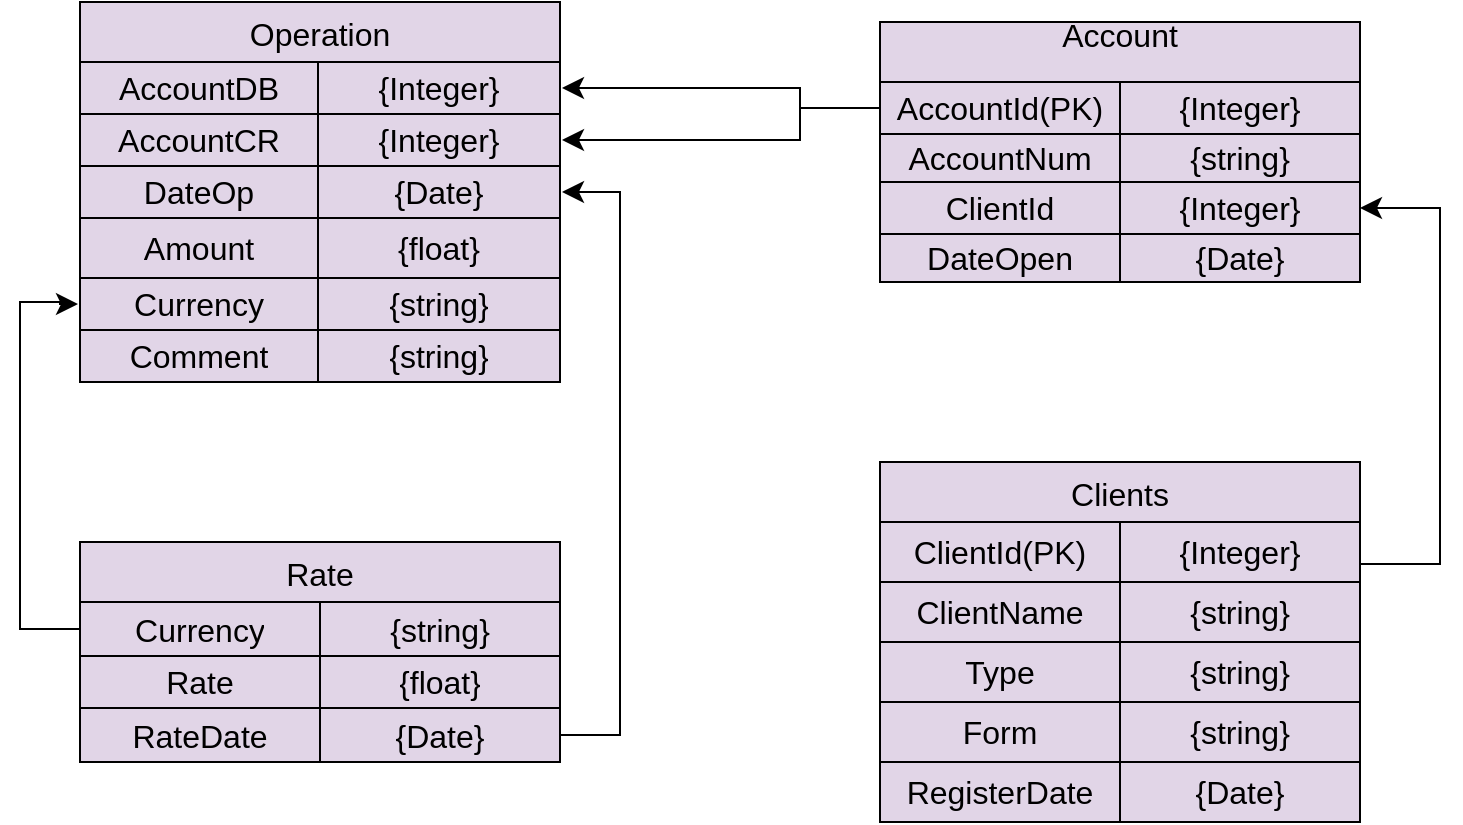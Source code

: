 <mxfile version="20.8.5" type="google"><diagram id="PxKh6TdR8Tmukl0FSjKb" name="Страница 1"><mxGraphModel grid="1" page="1" gridSize="10" guides="0" tooltips="1" connect="1" arrows="1" fold="1" pageScale="1" pageWidth="827" pageHeight="1169" math="0" shadow="0"><root><mxCell id="0"/><mxCell id="1" parent="0"/><object label="Operation" id="yEx0p_rny9jqO86BpfEh-1"><mxCell style="shape=table;startSize=30;container=1;collapsible=0;childLayout=tableLayout;strokeColor=#000000;fontSize=16;fillColor=#e1d5e7;fillStyle=auto;swimlaneFillColor=#1b1b18;perimeterSpacing=1;swimlaneLine=0;gradientColor=none;portConstraintRotation=0;strokeWidth=1;shadow=0;left=1;right=1;bottom=1;top=1;" vertex="1" parent="1"><mxGeometry x="40" y="50" width="240" height="190" as="geometry"/></mxCell></object><mxCell id="yEx0p_rny9jqO86BpfEh-6" value="" style="shape=tableRow;horizontal=0;startSize=0;swimlaneHead=0;swimlaneBody=0;strokeColor=#000000;top=1;left=1;bottom=1;right=1;collapsible=0;dropTarget=0;fillColor=#e1d5e7;points=[[0,0.5],[1,0.5]];portConstraint=eastwest;fontSize=16;fillStyle=auto;swimlaneFillColor=#1b1b18;perimeterSpacing=1;swimlaneLine=0;gradientColor=none;portConstraintRotation=0;strokeWidth=1;shadow=0;" vertex="1" parent="yEx0p_rny9jqO86BpfEh-1"><mxGeometry y="30" width="240" height="26" as="geometry"/></mxCell><mxCell id="yEx0p_rny9jqO86BpfEh-7" value="AccountDB" style="shape=partialRectangle;html=1;whiteSpace=wrap;connectable=0;strokeColor=#000000;overflow=hidden;fillColor=#e1d5e7;top=1;left=1;bottom=1;right=1;pointerEvents=1;fontSize=16;fillStyle=auto;swimlaneFillColor=#1b1b18;perimeterSpacing=1;swimlaneLine=0;gradientColor=none;portConstraintRotation=0;strokeWidth=1;shadow=0;" vertex="1" parent="yEx0p_rny9jqO86BpfEh-6"><mxGeometry width="119" height="26" as="geometry"><mxRectangle width="119" height="26" as="alternateBounds"/></mxGeometry></mxCell><mxCell id="yEx0p_rny9jqO86BpfEh-8" value="{Integer}" style="shape=partialRectangle;html=1;whiteSpace=wrap;connectable=0;strokeColor=#000000;overflow=hidden;fillColor=#e1d5e7;top=1;left=1;bottom=1;right=1;pointerEvents=1;fontSize=16;points=[[0,0,0,0,0],[0,0.26,0,0,0],[0,0.51,0,0,0],[0,0.74,0,0,0],[0,1,0,0,0],[0.24,0,0,0,0],[0.24,1,0,0,0],[0.5,0,0,0,0],[0.5,1,0,0,0],[0.74,1,0,0,0],[0.76,0,0,0,0],[1,0,0,0,0],[1,0.26,0,0,0],[1,0.51,0,0,0],[1,0.74,0,0,0],[1,1,0,0,0]];fillStyle=auto;swimlaneFillColor=#1b1b18;perimeterSpacing=1;swimlaneLine=0;gradientColor=none;portConstraintRotation=0;strokeWidth=1;shadow=0;" vertex="1" parent="yEx0p_rny9jqO86BpfEh-6"><mxGeometry x="119" width="121" height="26" as="geometry"><mxRectangle width="121" height="26" as="alternateBounds"/></mxGeometry></mxCell><mxCell id="yEx0p_rny9jqO86BpfEh-10" value="" style="shape=tableRow;horizontal=0;startSize=0;swimlaneHead=0;swimlaneBody=0;strokeColor=#000000;top=1;left=1;bottom=1;right=1;collapsible=0;dropTarget=0;fillColor=#e1d5e7;points=[[0,0.5],[1,0.5]];portConstraint=eastwest;fontSize=16;fillStyle=auto;swimlaneFillColor=#1b1b18;perimeterSpacing=1;swimlaneLine=0;gradientColor=none;portConstraintRotation=0;strokeWidth=1;shadow=0;" vertex="1" parent="yEx0p_rny9jqO86BpfEh-1"><mxGeometry y="56" width="240" height="26" as="geometry"/></mxCell><mxCell id="yEx0p_rny9jqO86BpfEh-11" value="AccountCR" style="shape=partialRectangle;html=1;whiteSpace=wrap;connectable=0;strokeColor=#000000;overflow=hidden;fillColor=#e1d5e7;top=1;left=1;bottom=1;right=1;pointerEvents=1;fontSize=16;fillStyle=auto;swimlaneFillColor=#1b1b18;perimeterSpacing=1;swimlaneLine=0;gradientColor=none;portConstraintRotation=0;strokeWidth=1;shadow=0;" vertex="1" parent="yEx0p_rny9jqO86BpfEh-10"><mxGeometry width="119" height="26" as="geometry"><mxRectangle width="119" height="26" as="alternateBounds"/></mxGeometry></mxCell><mxCell id="yEx0p_rny9jqO86BpfEh-12" value="{Integer}" style="shape=partialRectangle;html=1;whiteSpace=wrap;connectable=0;strokeColor=#000000;overflow=hidden;fillColor=#e1d5e7;top=1;left=1;bottom=1;right=1;pointerEvents=1;fontSize=16;fillStyle=auto;swimlaneFillColor=#1b1b18;perimeterSpacing=1;swimlaneLine=0;gradientColor=none;portConstraintRotation=0;strokeWidth=1;shadow=0;" vertex="1" parent="yEx0p_rny9jqO86BpfEh-10"><mxGeometry x="119" width="121" height="26" as="geometry"><mxRectangle width="121" height="26" as="alternateBounds"/></mxGeometry></mxCell><mxCell id="yEx0p_rny9jqO86BpfEh-2" value="" style="shape=tableRow;horizontal=0;startSize=0;swimlaneHead=0;swimlaneBody=0;strokeColor=#000000;top=1;left=1;bottom=1;right=1;collapsible=0;dropTarget=0;fillColor=#e1d5e7;points=[[0,0.5],[1,0.5]];portConstraint=eastwest;fontSize=16;fillStyle=auto;swimlaneFillColor=#1b1b18;perimeterSpacing=1;swimlaneLine=0;gradientColor=none;portConstraintRotation=0;strokeWidth=1;shadow=0;" vertex="1" parent="yEx0p_rny9jqO86BpfEh-1"><mxGeometry y="82" width="240" height="26" as="geometry"/></mxCell><mxCell id="yEx0p_rny9jqO86BpfEh-3" value="DateOp" style="shape=partialRectangle;html=1;whiteSpace=wrap;connectable=0;strokeColor=#000000;overflow=hidden;fillColor=#e1d5e7;top=1;left=1;bottom=1;right=1;pointerEvents=1;fontSize=16;fillStyle=auto;swimlaneFillColor=#1b1b18;perimeterSpacing=1;swimlaneLine=0;gradientColor=none;portConstraintRotation=0;strokeWidth=1;shadow=0;" vertex="1" parent="yEx0p_rny9jqO86BpfEh-2"><mxGeometry width="119" height="26" as="geometry"><mxRectangle width="119" height="26" as="alternateBounds"/></mxGeometry></mxCell><mxCell id="yEx0p_rny9jqO86BpfEh-4" value="{Date}" style="shape=partialRectangle;html=1;whiteSpace=wrap;connectable=0;strokeColor=#000000;overflow=hidden;fillColor=#e1d5e7;top=1;left=1;bottom=1;right=1;pointerEvents=1;fontSize=16;fillStyle=auto;swimlaneFillColor=#1b1b18;perimeterSpacing=1;swimlaneLine=0;gradientColor=none;portConstraintRotation=0;strokeWidth=1;shadow=0;" vertex="1" parent="yEx0p_rny9jqO86BpfEh-2"><mxGeometry x="119" width="121" height="26" as="geometry"><mxRectangle width="121" height="26" as="alternateBounds"/></mxGeometry></mxCell><mxCell id="yEx0p_rny9jqO86BpfEh-21" style="shape=tableRow;horizontal=0;startSize=0;swimlaneHead=0;swimlaneBody=0;strokeColor=#000000;top=1;left=1;bottom=1;right=1;collapsible=0;dropTarget=0;fillColor=#e1d5e7;points=[[0,0.5],[1,0.5]];portConstraint=eastwest;fontSize=16;fillStyle=auto;swimlaneFillColor=#1b1b18;perimeterSpacing=1;swimlaneLine=0;gradientColor=none;portConstraintRotation=0;strokeWidth=1;shadow=0;" vertex="1" parent="yEx0p_rny9jqO86BpfEh-1"><mxGeometry y="108" width="240" height="30" as="geometry"/></mxCell><mxCell id="yEx0p_rny9jqO86BpfEh-22" value="Amount" style="shape=partialRectangle;html=1;whiteSpace=wrap;connectable=0;strokeColor=#000000;overflow=hidden;fillColor=#e1d5e7;top=1;left=1;bottom=1;right=1;pointerEvents=1;fontSize=16;fillStyle=auto;swimlaneFillColor=#1b1b18;perimeterSpacing=1;swimlaneLine=0;gradientColor=none;portConstraintRotation=0;strokeWidth=1;shadow=0;" vertex="1" parent="yEx0p_rny9jqO86BpfEh-21"><mxGeometry width="119" height="30" as="geometry"><mxRectangle width="119" height="30" as="alternateBounds"/></mxGeometry></mxCell><mxCell id="yEx0p_rny9jqO86BpfEh-23" value="{float}" style="shape=partialRectangle;html=1;whiteSpace=wrap;connectable=0;strokeColor=#000000;overflow=hidden;fillColor=#e1d5e7;top=1;left=1;bottom=1;right=1;pointerEvents=1;fontSize=16;fillStyle=auto;swimlaneFillColor=#1b1b18;perimeterSpacing=1;swimlaneLine=0;gradientColor=none;portConstraintRotation=0;strokeWidth=1;shadow=0;" vertex="1" parent="yEx0p_rny9jqO86BpfEh-21"><mxGeometry x="119" width="121" height="30" as="geometry"><mxRectangle width="121" height="30" as="alternateBounds"/></mxGeometry></mxCell><mxCell id="yEx0p_rny9jqO86BpfEh-18" style="shape=tableRow;horizontal=0;startSize=0;swimlaneHead=0;swimlaneBody=0;strokeColor=#000000;top=1;left=1;bottom=1;right=1;collapsible=0;dropTarget=0;fillColor=#e1d5e7;points=[[0,0.5],[1,0.5]];portConstraint=eastwest;fontSize=16;fillStyle=auto;swimlaneFillColor=#1b1b18;perimeterSpacing=1;swimlaneLine=0;gradientColor=none;portConstraintRotation=0;strokeWidth=1;shadow=0;" vertex="1" parent="yEx0p_rny9jqO86BpfEh-1"><mxGeometry y="138" width="240" height="26" as="geometry"/></mxCell><mxCell id="yEx0p_rny9jqO86BpfEh-19" value="Currency" style="shape=partialRectangle;html=1;whiteSpace=wrap;connectable=0;strokeColor=#000000;overflow=hidden;fillColor=#e1d5e7;top=1;left=1;bottom=1;right=1;pointerEvents=1;fontSize=16;fillStyle=auto;swimlaneFillColor=#1b1b18;perimeterSpacing=1;swimlaneLine=0;gradientColor=none;portConstraintRotation=0;strokeWidth=1;shadow=0;" vertex="1" parent="yEx0p_rny9jqO86BpfEh-18"><mxGeometry width="119" height="26" as="geometry"><mxRectangle width="119" height="26" as="alternateBounds"/></mxGeometry></mxCell><mxCell id="yEx0p_rny9jqO86BpfEh-20" value="{string}" style="shape=partialRectangle;html=1;whiteSpace=wrap;connectable=0;strokeColor=#000000;overflow=hidden;fillColor=#e1d5e7;top=1;left=1;bottom=1;right=1;pointerEvents=1;fontSize=16;fillStyle=auto;swimlaneFillColor=#1b1b18;perimeterSpacing=1;swimlaneLine=0;gradientColor=none;portConstraintRotation=0;strokeWidth=1;shadow=0;" vertex="1" parent="yEx0p_rny9jqO86BpfEh-18"><mxGeometry x="119" width="121" height="26" as="geometry"><mxRectangle width="121" height="26" as="alternateBounds"/></mxGeometry></mxCell><mxCell id="yEx0p_rny9jqO86BpfEh-15" style="shape=tableRow;horizontal=0;startSize=0;swimlaneHead=0;swimlaneBody=0;strokeColor=#000000;top=1;left=1;bottom=1;right=1;collapsible=0;dropTarget=0;fillColor=#e1d5e7;points=[[0,0.5],[1,0.5]];portConstraint=eastwest;fontSize=16;fillStyle=auto;swimlaneFillColor=#1b1b18;perimeterSpacing=1;swimlaneLine=0;gradientColor=none;portConstraintRotation=0;strokeWidth=1;shadow=0;" vertex="1" parent="yEx0p_rny9jqO86BpfEh-1"><mxGeometry y="164" width="240" height="26" as="geometry"/></mxCell><mxCell id="yEx0p_rny9jqO86BpfEh-16" value="Comment" style="shape=partialRectangle;html=1;whiteSpace=wrap;connectable=0;strokeColor=#000000;overflow=hidden;fillColor=#e1d5e7;top=1;left=1;bottom=1;right=1;pointerEvents=1;fontSize=16;fillStyle=auto;swimlaneFillColor=#1b1b18;perimeterSpacing=1;swimlaneLine=0;gradientColor=none;portConstraintRotation=0;strokeWidth=1;shadow=0;" vertex="1" parent="yEx0p_rny9jqO86BpfEh-15"><mxGeometry width="119" height="26" as="geometry"><mxRectangle width="119" height="26" as="alternateBounds"/></mxGeometry></mxCell><mxCell id="yEx0p_rny9jqO86BpfEh-17" value="{string}" style="shape=partialRectangle;html=1;whiteSpace=wrap;connectable=0;strokeColor=#000000;overflow=hidden;fillColor=#e1d5e7;top=1;left=1;bottom=1;right=1;pointerEvents=1;fontSize=16;fillStyle=auto;swimlaneFillColor=#1b1b18;perimeterSpacing=1;swimlaneLine=0;gradientColor=none;portConstraintRotation=0;strokeWidth=1;shadow=0;" vertex="1" parent="yEx0p_rny9jqO86BpfEh-15"><mxGeometry x="119" width="121" height="26" as="geometry"><mxRectangle width="121" height="26" as="alternateBounds"/></mxGeometry></mxCell><mxCell id="yEx0p_rny9jqO86BpfEh-24" value="Rate" style="shape=table;startSize=30;container=1;collapsible=0;childLayout=tableLayout;strokeColor=#000000;fontSize=16;shadow=0;fillStyle=auto;strokeWidth=1;fillColor=#e1d5e7;top=1;right=1;left=1;bottom=1;" vertex="1" parent="1"><mxGeometry x="40" y="320" width="240" height="110" as="geometry"/></mxCell><mxCell id="yEx0p_rny9jqO86BpfEh-25" value="" style="shape=tableRow;horizontal=0;startSize=0;swimlaneHead=0;swimlaneBody=0;strokeColor=#000000;top=1;left=1;bottom=1;right=1;collapsible=0;dropTarget=0;fillColor=#e1d5e7;points=[[0,0.5],[1,0.5]];portConstraint=eastwest;fontSize=16;shadow=0;fillStyle=auto;strokeWidth=1;" vertex="1" parent="yEx0p_rny9jqO86BpfEh-24"><mxGeometry y="30" width="240" height="27" as="geometry"/></mxCell><mxCell id="yEx0p_rny9jqO86BpfEh-26" value="Currency" style="shape=partialRectangle;html=1;whiteSpace=wrap;connectable=0;strokeColor=#000000;overflow=hidden;fillColor=#e1d5e7;top=1;left=1;bottom=1;right=1;pointerEvents=1;fontSize=16;shadow=0;fillStyle=auto;strokeWidth=1;" vertex="1" parent="yEx0p_rny9jqO86BpfEh-25"><mxGeometry width="120" height="27" as="geometry"><mxRectangle width="120" height="27" as="alternateBounds"/></mxGeometry></mxCell><mxCell id="yEx0p_rny9jqO86BpfEh-27" value="{string}" style="shape=partialRectangle;html=1;whiteSpace=wrap;connectable=0;strokeColor=#000000;overflow=hidden;fillColor=#e1d5e7;top=1;left=1;bottom=1;right=1;pointerEvents=1;fontSize=16;shadow=0;fillStyle=auto;strokeWidth=1;" vertex="1" parent="yEx0p_rny9jqO86BpfEh-25"><mxGeometry x="120" width="120" height="27" as="geometry"><mxRectangle width="120" height="27" as="alternateBounds"/></mxGeometry></mxCell><mxCell id="yEx0p_rny9jqO86BpfEh-29" value="" style="shape=tableRow;horizontal=0;startSize=0;swimlaneHead=0;swimlaneBody=0;strokeColor=#000000;top=1;left=1;bottom=1;right=1;collapsible=0;dropTarget=0;fillColor=#e1d5e7;points=[[0,0.5],[1,0.5]];portConstraint=eastwest;fontSize=16;shadow=0;fillStyle=auto;strokeWidth=1;" vertex="1" parent="yEx0p_rny9jqO86BpfEh-24"><mxGeometry y="57" width="240" height="26" as="geometry"/></mxCell><mxCell id="yEx0p_rny9jqO86BpfEh-30" value="Rate" style="shape=partialRectangle;html=1;whiteSpace=wrap;connectable=0;strokeColor=#000000;overflow=hidden;fillColor=#e1d5e7;top=1;left=1;bottom=1;right=1;pointerEvents=1;fontSize=16;shadow=0;fillStyle=auto;strokeWidth=1;" vertex="1" parent="yEx0p_rny9jqO86BpfEh-29"><mxGeometry width="120" height="26" as="geometry"><mxRectangle width="120" height="26" as="alternateBounds"/></mxGeometry></mxCell><mxCell id="yEx0p_rny9jqO86BpfEh-31" value="{float}" style="shape=partialRectangle;html=1;whiteSpace=wrap;connectable=0;strokeColor=#000000;overflow=hidden;fillColor=#e1d5e7;top=1;left=1;bottom=1;right=1;pointerEvents=1;fontSize=16;shadow=0;fillStyle=auto;strokeWidth=1;" vertex="1" parent="yEx0p_rny9jqO86BpfEh-29"><mxGeometry x="120" width="120" height="26" as="geometry"><mxRectangle width="120" height="26" as="alternateBounds"/></mxGeometry></mxCell><mxCell id="yEx0p_rny9jqO86BpfEh-33" value="" style="shape=tableRow;horizontal=0;startSize=0;swimlaneHead=0;swimlaneBody=0;strokeColor=#000000;top=1;left=1;bottom=1;right=1;collapsible=0;dropTarget=0;fillColor=#e1d5e7;points=[[0,0.5],[1,0.5]];portConstraint=eastwest;fontSize=16;shadow=0;fillStyle=auto;strokeWidth=1;" vertex="1" parent="yEx0p_rny9jqO86BpfEh-24"><mxGeometry y="83" width="240" height="27" as="geometry"/></mxCell><mxCell id="yEx0p_rny9jqO86BpfEh-34" value="RateDate" style="shape=partialRectangle;html=1;whiteSpace=wrap;connectable=0;strokeColor=#000000;overflow=hidden;fillColor=#e1d5e7;top=1;left=1;bottom=1;right=1;pointerEvents=1;fontSize=16;shadow=0;fillStyle=auto;strokeWidth=1;" vertex="1" parent="yEx0p_rny9jqO86BpfEh-33"><mxGeometry width="120" height="27" as="geometry"><mxRectangle width="120" height="27" as="alternateBounds"/></mxGeometry></mxCell><mxCell id="yEx0p_rny9jqO86BpfEh-35" value="{Date}" style="shape=partialRectangle;html=1;whiteSpace=wrap;connectable=0;strokeColor=#000000;overflow=hidden;fillColor=#e1d5e7;top=1;left=1;bottom=1;right=1;pointerEvents=1;fontSize=16;shadow=0;fillStyle=auto;strokeWidth=1;" vertex="1" parent="yEx0p_rny9jqO86BpfEh-33"><mxGeometry x="120" width="120" height="27" as="geometry"><mxRectangle width="120" height="27" as="alternateBounds"/></mxGeometry></mxCell><mxCell id="yEx0p_rny9jqO86BpfEh-37" value="Account&#10;" style="shape=table;startSize=30;container=1;collapsible=0;childLayout=tableLayout;strokeColor=#000000;fontSize=16;shadow=0;fillStyle=auto;strokeWidth=1;fillColor=#e1d5e7;right=1;left=1;bottom=1;top=1;" vertex="1" parent="1"><mxGeometry x="440" y="60" width="240" height="130" as="geometry"/></mxCell><mxCell id="yEx0p_rny9jqO86BpfEh-38" value="" style="shape=tableRow;horizontal=0;startSize=0;swimlaneHead=0;swimlaneBody=0;strokeColor=#000000;top=1;left=1;bottom=1;right=1;collapsible=0;dropTarget=0;fillColor=#e1d5e7;points=[[0,0.5],[1,0.5]];portConstraint=eastwest;fontSize=16;shadow=0;fillStyle=auto;strokeWidth=1;" vertex="1" parent="yEx0p_rny9jqO86BpfEh-37"><mxGeometry y="30" width="240" height="26" as="geometry"/></mxCell><mxCell id="yEx0p_rny9jqO86BpfEh-39" value="AccountId(PK)" style="shape=partialRectangle;html=1;whiteSpace=wrap;connectable=0;strokeColor=#000000;overflow=hidden;fillColor=#e1d5e7;top=1;left=1;bottom=1;right=1;pointerEvents=1;fontSize=16;shadow=0;fillStyle=auto;strokeWidth=1;" vertex="1" parent="yEx0p_rny9jqO86BpfEh-38"><mxGeometry width="120" height="26" as="geometry"><mxRectangle width="120" height="26" as="alternateBounds"/></mxGeometry></mxCell><mxCell id="yEx0p_rny9jqO86BpfEh-40" value="{Integer}" style="shape=partialRectangle;html=1;whiteSpace=wrap;connectable=0;strokeColor=#000000;overflow=hidden;fillColor=#e1d5e7;top=1;left=1;bottom=1;right=1;pointerEvents=1;fontSize=16;shadow=0;fillStyle=auto;strokeWidth=1;" vertex="1" parent="yEx0p_rny9jqO86BpfEh-38"><mxGeometry x="120" width="120" height="26" as="geometry"><mxRectangle width="120" height="26" as="alternateBounds"/></mxGeometry></mxCell><mxCell id="yEx0p_rny9jqO86BpfEh-42" value="" style="shape=tableRow;horizontal=0;startSize=0;swimlaneHead=0;swimlaneBody=0;strokeColor=#000000;top=1;left=1;bottom=1;right=1;collapsible=0;dropTarget=0;fillColor=#e1d5e7;points=[[0,0.5],[1,0.5]];portConstraint=eastwest;fontSize=16;shadow=0;fillStyle=auto;strokeWidth=1;" vertex="1" parent="yEx0p_rny9jqO86BpfEh-37"><mxGeometry y="56" width="240" height="24" as="geometry"/></mxCell><mxCell id="yEx0p_rny9jqO86BpfEh-43" value="AccountNum" style="shape=partialRectangle;html=1;whiteSpace=wrap;connectable=0;strokeColor=#000000;overflow=hidden;fillColor=#e1d5e7;top=1;left=1;bottom=1;right=1;pointerEvents=1;fontSize=16;shadow=0;fillStyle=auto;strokeWidth=1;" vertex="1" parent="yEx0p_rny9jqO86BpfEh-42"><mxGeometry width="120" height="24" as="geometry"><mxRectangle width="120" height="24" as="alternateBounds"/></mxGeometry></mxCell><mxCell id="yEx0p_rny9jqO86BpfEh-44" value="{string}" style="shape=partialRectangle;html=1;whiteSpace=wrap;connectable=0;strokeColor=#000000;overflow=hidden;fillColor=#e1d5e7;top=1;left=1;bottom=1;right=1;pointerEvents=1;fontSize=16;shadow=0;fillStyle=auto;strokeWidth=1;" vertex="1" parent="yEx0p_rny9jqO86BpfEh-42"><mxGeometry x="120" width="120" height="24" as="geometry"><mxRectangle width="120" height="24" as="alternateBounds"/></mxGeometry></mxCell><mxCell id="yEx0p_rny9jqO86BpfEh-46" value="" style="shape=tableRow;horizontal=0;startSize=0;swimlaneHead=0;swimlaneBody=0;strokeColor=#000000;top=1;left=1;bottom=1;right=1;collapsible=0;dropTarget=0;fillColor=#e1d5e7;points=[[0,0.5],[1,0.5]];portConstraint=eastwest;fontSize=16;shadow=0;fillStyle=auto;strokeWidth=1;" vertex="1" parent="yEx0p_rny9jqO86BpfEh-37"><mxGeometry y="80" width="240" height="26" as="geometry"/></mxCell><mxCell id="yEx0p_rny9jqO86BpfEh-47" value="ClientId" style="shape=partialRectangle;html=1;whiteSpace=wrap;connectable=0;strokeColor=#000000;overflow=hidden;fillColor=#e1d5e7;top=1;left=1;bottom=1;right=1;pointerEvents=1;fontSize=16;shadow=0;fillStyle=auto;strokeWidth=1;" vertex="1" parent="yEx0p_rny9jqO86BpfEh-46"><mxGeometry width="120" height="26" as="geometry"><mxRectangle width="120" height="26" as="alternateBounds"/></mxGeometry></mxCell><mxCell id="yEx0p_rny9jqO86BpfEh-48" value="{Integer}" style="shape=partialRectangle;html=1;whiteSpace=wrap;connectable=0;strokeColor=#000000;overflow=hidden;fillColor=#e1d5e7;top=1;left=1;bottom=1;right=1;pointerEvents=1;fontSize=16;shadow=0;fillStyle=auto;strokeWidth=1;" vertex="1" parent="yEx0p_rny9jqO86BpfEh-46"><mxGeometry x="120" width="120" height="26" as="geometry"><mxRectangle width="120" height="26" as="alternateBounds"/></mxGeometry></mxCell><mxCell id="yEx0p_rny9jqO86BpfEh-50" style="shape=tableRow;horizontal=0;startSize=0;swimlaneHead=0;swimlaneBody=0;strokeColor=#000000;top=1;left=1;bottom=1;right=1;collapsible=0;dropTarget=0;fillColor=#e1d5e7;points=[[0,0.5],[1,0.5]];portConstraint=eastwest;fontSize=16;shadow=0;fillStyle=auto;strokeWidth=1;" vertex="1" parent="yEx0p_rny9jqO86BpfEh-37"><mxGeometry y="106" width="240" height="24" as="geometry"/></mxCell><mxCell id="yEx0p_rny9jqO86BpfEh-51" value="DateOpen" style="shape=partialRectangle;html=1;whiteSpace=wrap;connectable=0;strokeColor=#000000;overflow=hidden;fillColor=#e1d5e7;top=1;left=1;bottom=1;right=1;pointerEvents=1;fontSize=16;shadow=0;fillStyle=auto;strokeWidth=1;" vertex="1" parent="yEx0p_rny9jqO86BpfEh-50"><mxGeometry width="120" height="24" as="geometry"><mxRectangle width="120" height="24" as="alternateBounds"/></mxGeometry></mxCell><mxCell id="yEx0p_rny9jqO86BpfEh-52" value="{Date}" style="shape=partialRectangle;html=1;whiteSpace=wrap;connectable=0;strokeColor=#000000;overflow=hidden;fillColor=#e1d5e7;top=1;left=1;bottom=1;right=1;pointerEvents=1;fontSize=16;shadow=0;fillStyle=auto;strokeWidth=1;" vertex="1" parent="yEx0p_rny9jqO86BpfEh-50"><mxGeometry x="120" width="120" height="24" as="geometry"><mxRectangle width="120" height="24" as="alternateBounds"/></mxGeometry></mxCell><mxCell id="yEx0p_rny9jqO86BpfEh-53" value="Clients" style="shape=table;startSize=30;container=1;collapsible=0;childLayout=tableLayout;strokeColor=#000000;fontSize=16;shadow=0;fillStyle=auto;strokeWidth=1;fillColor=#e1d5e7;right=1;left=1;bottom=1;top=1;" vertex="1" parent="1"><mxGeometry x="440" y="280" width="240" height="180" as="geometry"/></mxCell><mxCell id="yEx0p_rny9jqO86BpfEh-54" value="" style="shape=tableRow;horizontal=0;startSize=0;swimlaneHead=0;swimlaneBody=0;strokeColor=#000000;top=1;left=1;bottom=1;right=1;collapsible=0;dropTarget=0;fillColor=#e1d5e7;points=[[0,0.5],[1,0.5]];portConstraint=eastwest;fontSize=16;shadow=0;fillStyle=auto;strokeWidth=1;" vertex="1" parent="yEx0p_rny9jqO86BpfEh-53"><mxGeometry y="30" width="240" height="30" as="geometry"/></mxCell><mxCell id="yEx0p_rny9jqO86BpfEh-55" value="ClientId(PK)" style="shape=partialRectangle;html=1;whiteSpace=wrap;connectable=0;strokeColor=#000000;overflow=hidden;fillColor=#e1d5e7;top=1;left=1;bottom=1;right=1;pointerEvents=1;fontSize=16;shadow=0;fillStyle=auto;strokeWidth=1;" vertex="1" parent="yEx0p_rny9jqO86BpfEh-54"><mxGeometry width="120" height="30" as="geometry"><mxRectangle width="120" height="30" as="alternateBounds"/></mxGeometry></mxCell><mxCell id="yEx0p_rny9jqO86BpfEh-56" value="{Integer}" style="shape=partialRectangle;html=1;whiteSpace=wrap;connectable=0;strokeColor=#000000;overflow=hidden;fillColor=#e1d5e7;top=1;left=1;bottom=1;right=1;pointerEvents=1;fontSize=16;shadow=0;fillStyle=auto;strokeWidth=1;" vertex="1" parent="yEx0p_rny9jqO86BpfEh-54"><mxGeometry x="120" width="120" height="30" as="geometry"><mxRectangle width="120" height="30" as="alternateBounds"/></mxGeometry></mxCell><mxCell id="yEx0p_rny9jqO86BpfEh-58" value="" style="shape=tableRow;horizontal=0;startSize=0;swimlaneHead=0;swimlaneBody=0;strokeColor=#000000;top=1;left=1;bottom=1;right=1;collapsible=0;dropTarget=0;fillColor=#e1d5e7;points=[[0,0.5],[1,0.5]];portConstraint=eastwest;fontSize=16;shadow=0;fillStyle=auto;strokeWidth=1;" vertex="1" parent="yEx0p_rny9jqO86BpfEh-53"><mxGeometry y="60" width="240" height="30" as="geometry"/></mxCell><mxCell id="yEx0p_rny9jqO86BpfEh-59" value="ClientName" style="shape=partialRectangle;html=1;whiteSpace=wrap;connectable=0;strokeColor=#000000;overflow=hidden;fillColor=#e1d5e7;top=1;left=1;bottom=1;right=1;pointerEvents=1;fontSize=16;shadow=0;fillStyle=auto;strokeWidth=1;" vertex="1" parent="yEx0p_rny9jqO86BpfEh-58"><mxGeometry width="120" height="30" as="geometry"><mxRectangle width="120" height="30" as="alternateBounds"/></mxGeometry></mxCell><mxCell id="yEx0p_rny9jqO86BpfEh-60" value="{string}" style="shape=partialRectangle;html=1;whiteSpace=wrap;connectable=0;strokeColor=#000000;overflow=hidden;fillColor=#e1d5e7;top=1;left=1;bottom=1;right=1;pointerEvents=1;fontSize=16;shadow=0;fillStyle=auto;strokeWidth=1;" vertex="1" parent="yEx0p_rny9jqO86BpfEh-58"><mxGeometry x="120" width="120" height="30" as="geometry"><mxRectangle width="120" height="30" as="alternateBounds"/></mxGeometry></mxCell><mxCell id="yEx0p_rny9jqO86BpfEh-62" value="" style="shape=tableRow;horizontal=0;startSize=0;swimlaneHead=0;swimlaneBody=0;strokeColor=#000000;top=1;left=1;bottom=1;right=1;collapsible=0;dropTarget=0;fillColor=#e1d5e7;points=[[0,0.5],[1,0.5]];portConstraint=eastwest;fontSize=16;shadow=0;fillStyle=auto;strokeWidth=1;" vertex="1" parent="yEx0p_rny9jqO86BpfEh-53"><mxGeometry y="90" width="240" height="30" as="geometry"/></mxCell><mxCell id="yEx0p_rny9jqO86BpfEh-63" value="Type" style="shape=partialRectangle;html=1;whiteSpace=wrap;connectable=0;strokeColor=#000000;overflow=hidden;fillColor=#e1d5e7;top=1;left=1;bottom=1;right=1;pointerEvents=1;fontSize=16;shadow=0;fillStyle=auto;strokeWidth=1;" vertex="1" parent="yEx0p_rny9jqO86BpfEh-62"><mxGeometry width="120" height="30" as="geometry"><mxRectangle width="120" height="30" as="alternateBounds"/></mxGeometry></mxCell><mxCell id="yEx0p_rny9jqO86BpfEh-64" value="{string}" style="shape=partialRectangle;html=1;whiteSpace=wrap;connectable=0;strokeColor=#000000;overflow=hidden;fillColor=#e1d5e7;top=1;left=1;bottom=1;right=1;pointerEvents=1;fontSize=16;shadow=0;fillStyle=auto;strokeWidth=1;" vertex="1" parent="yEx0p_rny9jqO86BpfEh-62"><mxGeometry x="120" width="120" height="30" as="geometry"><mxRectangle width="120" height="30" as="alternateBounds"/></mxGeometry></mxCell><mxCell id="yEx0p_rny9jqO86BpfEh-69" style="shape=tableRow;horizontal=0;startSize=0;swimlaneHead=0;swimlaneBody=0;strokeColor=#000000;top=1;left=1;bottom=1;right=1;collapsible=0;dropTarget=0;fillColor=#e1d5e7;points=[[0,0.5],[1,0.5]];portConstraint=eastwest;fontSize=16;shadow=0;fillStyle=auto;strokeWidth=1;" vertex="1" parent="yEx0p_rny9jqO86BpfEh-53"><mxGeometry y="120" width="240" height="30" as="geometry"/></mxCell><mxCell id="yEx0p_rny9jqO86BpfEh-70" value="Form" style="shape=partialRectangle;html=1;whiteSpace=wrap;connectable=0;strokeColor=#000000;overflow=hidden;fillColor=#e1d5e7;top=1;left=1;bottom=1;right=1;pointerEvents=1;fontSize=16;shadow=0;fillStyle=auto;strokeWidth=1;" vertex="1" parent="yEx0p_rny9jqO86BpfEh-69"><mxGeometry width="120" height="30" as="geometry"><mxRectangle width="120" height="30" as="alternateBounds"/></mxGeometry></mxCell><mxCell id="yEx0p_rny9jqO86BpfEh-71" value="{string}" style="shape=partialRectangle;html=1;whiteSpace=wrap;connectable=0;strokeColor=#000000;overflow=hidden;fillColor=#e1d5e7;top=1;left=1;bottom=1;right=1;pointerEvents=1;fontSize=16;shadow=0;fillStyle=auto;strokeWidth=1;" vertex="1" parent="yEx0p_rny9jqO86BpfEh-69"><mxGeometry x="120" width="120" height="30" as="geometry"><mxRectangle width="120" height="30" as="alternateBounds"/></mxGeometry></mxCell><mxCell id="yEx0p_rny9jqO86BpfEh-66" style="shape=tableRow;horizontal=0;startSize=0;swimlaneHead=0;swimlaneBody=0;strokeColor=#000000;top=1;left=1;bottom=1;right=1;collapsible=0;dropTarget=0;fillColor=#e1d5e7;points=[[0,0.5],[1,0.5]];portConstraint=eastwest;fontSize=16;shadow=0;fillStyle=auto;strokeWidth=1;" vertex="1" parent="yEx0p_rny9jqO86BpfEh-53"><mxGeometry y="150" width="240" height="30" as="geometry"/></mxCell><mxCell id="yEx0p_rny9jqO86BpfEh-67" value="RegisterDate" style="shape=partialRectangle;html=1;whiteSpace=wrap;connectable=0;strokeColor=#000000;overflow=hidden;fillColor=#e1d5e7;top=1;left=1;bottom=1;right=1;pointerEvents=1;fontSize=16;shadow=0;fillStyle=auto;strokeWidth=1;" vertex="1" parent="yEx0p_rny9jqO86BpfEh-66"><mxGeometry width="120" height="30" as="geometry"><mxRectangle width="120" height="30" as="alternateBounds"/></mxGeometry></mxCell><mxCell id="yEx0p_rny9jqO86BpfEh-68" value="{Date}" style="shape=partialRectangle;html=1;whiteSpace=wrap;connectable=0;strokeColor=#000000;overflow=hidden;fillColor=#e1d5e7;top=1;left=1;bottom=1;right=1;pointerEvents=1;fontSize=16;shadow=0;fillStyle=auto;strokeWidth=1;" vertex="1" parent="yEx0p_rny9jqO86BpfEh-66"><mxGeometry x="120" width="120" height="30" as="geometry"><mxRectangle width="120" height="30" as="alternateBounds"/></mxGeometry></mxCell><mxCell id="yEx0p_rny9jqO86BpfEh-72" value="" style="edgeStyle=segmentEdgeStyle;endArrow=classic;html=1;curved=0;rounded=0;endSize=8;startSize=8;exitX=1;exitY=0.5;exitDx=0;exitDy=0;entryX=1;entryY=0.5;entryDx=0;entryDy=0;" edge="1" parent="1" source="yEx0p_rny9jqO86BpfEh-33" target="yEx0p_rny9jqO86BpfEh-2"><mxGeometry width="50" height="50" relative="1" as="geometry"><mxPoint x="290" y="420" as="sourcePoint"/><mxPoint x="310" y="150" as="targetPoint"/><Array as="points"><mxPoint x="310" y="416"/><mxPoint x="310" y="145"/></Array></mxGeometry></mxCell><mxCell id="yEx0p_rny9jqO86BpfEh-73" value="" style="edgeStyle=segmentEdgeStyle;endArrow=classic;html=1;curved=0;rounded=0;endSize=8;startSize=8;exitX=0;exitY=0.5;exitDx=0;exitDy=0;entryX=0;entryY=0.5;entryDx=0;entryDy=0;" edge="1" parent="1" source="yEx0p_rny9jqO86BpfEh-25" target="yEx0p_rny9jqO86BpfEh-18"><mxGeometry width="50" height="50" relative="1" as="geometry"><mxPoint x="10" y="350" as="sourcePoint"/><mxPoint x="30" y="200" as="targetPoint"/><Array as="points"><mxPoint x="10" y="364"/><mxPoint x="10" y="200"/><mxPoint x="30" y="200"/><mxPoint x="30" y="201"/></Array></mxGeometry></mxCell><mxCell id="yEx0p_rny9jqO86BpfEh-74" value="" style="edgeStyle=segmentEdgeStyle;endArrow=classic;html=1;curved=0;rounded=0;endSize=8;startSize=8;exitX=0.999;exitY=0.699;exitDx=0;exitDy=0;exitPerimeter=0;entryX=1;entryY=0.5;entryDx=0;entryDy=0;" edge="1" parent="1" source="yEx0p_rny9jqO86BpfEh-54" target="yEx0p_rny9jqO86BpfEh-46"><mxGeometry width="50" height="50" relative="1" as="geometry"><mxPoint x="700" y="330" as="sourcePoint"/><mxPoint x="720" y="170" as="targetPoint"/><Array as="points"><mxPoint x="720" y="331"/><mxPoint x="720" y="153"/></Array></mxGeometry></mxCell><mxCell id="yEx0p_rny9jqO86BpfEh-83" value="" style="edgeStyle=segmentEdgeStyle;endArrow=classic;html=1;curved=0;rounded=0;endSize=8;startSize=8;elbow=vertical;exitX=0;exitY=0.5;exitDx=0;exitDy=0;entryX=1;entryY=0.5;entryDx=0;entryDy=0;" edge="1" parent="1" source="yEx0p_rny9jqO86BpfEh-38" target="yEx0p_rny9jqO86BpfEh-6"><mxGeometry width="50" height="50" relative="1" as="geometry"><mxPoint x="320" y="60" as="sourcePoint"/><mxPoint x="370" y="80" as="targetPoint"/><Array as="points"><mxPoint x="400" y="103"/><mxPoint x="400" y="93"/></Array></mxGeometry></mxCell><mxCell id="yEx0p_rny9jqO86BpfEh-84" value="" style="edgeStyle=segmentEdgeStyle;endArrow=classic;html=1;curved=0;rounded=0;endSize=8;startSize=8;elbow=vertical;exitX=0;exitY=0.5;exitDx=0;exitDy=0;entryX=1;entryY=0.5;entryDx=0;entryDy=0;" edge="1" parent="1" source="yEx0p_rny9jqO86BpfEh-38" target="yEx0p_rny9jqO86BpfEh-10"><mxGeometry width="50" height="50" relative="1" as="geometry"><mxPoint x="450" y="113" as="sourcePoint"/><mxPoint x="291" y="103" as="targetPoint"/><Array as="points"><mxPoint x="400" y="103"/><mxPoint x="400" y="119"/></Array></mxGeometry></mxCell></root></mxGraphModel></diagram></mxfile>